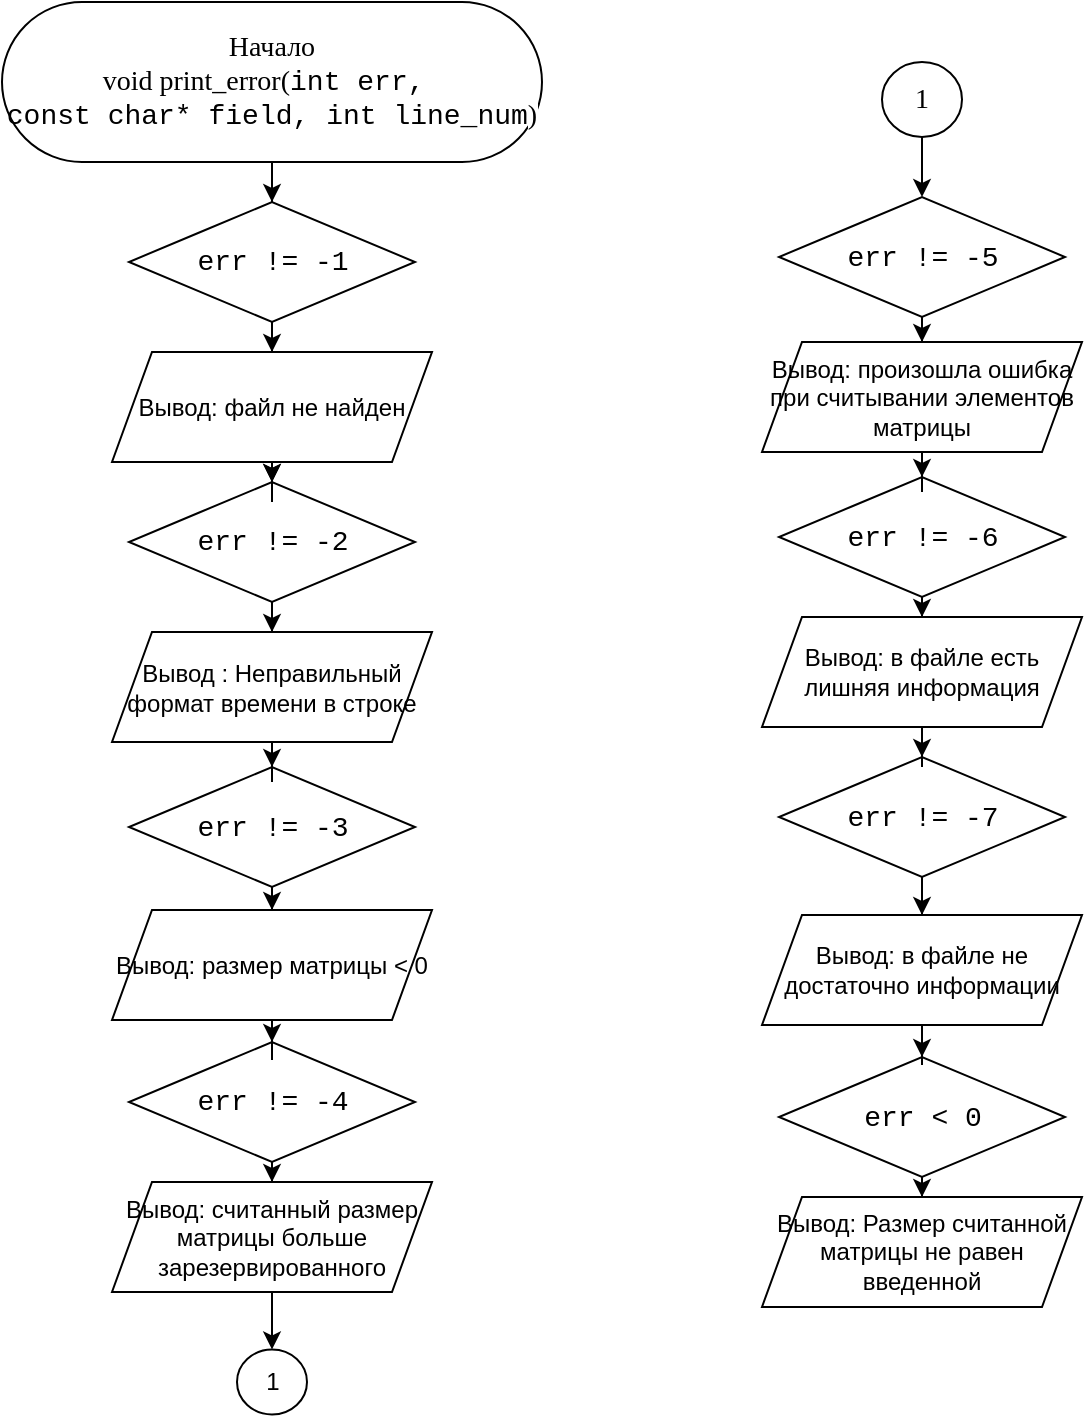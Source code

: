 <mxfile version="27.0.6">
  <diagram name="Страница — 1" id="49l8CZxV3Xv4czewr5SG">
    <mxGraphModel dx="-1286" dy="795" grid="1" gridSize="10" guides="1" tooltips="1" connect="1" arrows="1" fold="1" page="1" pageScale="1" pageWidth="827" pageHeight="1169" math="0" shadow="0">
      <root>
        <mxCell id="0" />
        <mxCell id="1" parent="0" />
        <mxCell id="gUxfaNmRcvNz3cCwNIGn-1" style="edgeStyle=orthogonalEdgeStyle;rounded=0;orthogonalLoop=1;jettySize=auto;html=1;" parent="1" source="gUxfaNmRcvNz3cCwNIGn-2" target="gUxfaNmRcvNz3cCwNIGn-5" edge="1">
          <mxGeometry relative="1" as="geometry" />
        </mxCell>
        <mxCell id="gUxfaNmRcvNz3cCwNIGn-2" value="&lt;font style=&quot;color: rgb(0, 0, 0); background-color: light-dark(#ffffff, var(--ge-dark-color, #121212));&quot;&gt;Начало&lt;/font&gt;&lt;div&gt;&lt;font&gt;&lt;font style=&quot;color: rgb(0, 0, 0);&quot;&gt;void print_error(&lt;/font&gt;&lt;span&gt;&lt;font style=&quot;color: rgb(0, 0, 0);&quot;&gt;&lt;span style=&quot;font-family: Consolas, &amp;quot;Courier New&amp;quot;, monospace; white-space: pre;&quot;&gt;int&lt;/span&gt;&lt;span style=&quot;font-family: Consolas, &amp;quot;Courier New&amp;quot;, monospace; white-space: pre;&quot;&gt; &lt;/span&gt;&lt;span style=&quot;font-family: Consolas, &amp;quot;Courier New&amp;quot;, monospace; white-space: pre;&quot;&gt;err&lt;/span&gt;&lt;span style=&quot;font-family: Consolas, &amp;quot;Courier New&amp;quot;, monospace; white-space: pre;&quot;&gt;, &lt;/span&gt;&lt;/font&gt;&lt;/span&gt;&lt;/font&gt;&lt;/div&gt;&lt;div&gt;&lt;font&gt;&lt;span&gt;&lt;font style=&quot;color: rgb(0, 0, 0);&quot;&gt;&lt;span style=&quot;font-family: Consolas, &amp;quot;Courier New&amp;quot;, monospace; white-space: pre;&quot;&gt;const&lt;/span&gt;&lt;span style=&quot;font-family: Consolas, &amp;quot;Courier New&amp;quot;, monospace; white-space: pre;&quot;&gt; &lt;/span&gt;&lt;span style=&quot;font-family: Consolas, &amp;quot;Courier New&amp;quot;, monospace; white-space: pre;&quot;&gt;char*&lt;/span&gt;&lt;span style=&quot;font-family: Consolas, &amp;quot;Courier New&amp;quot;, monospace; white-space: pre;&quot;&gt; &lt;/span&gt;&lt;span style=&quot;font-family: Consolas, &amp;quot;Courier New&amp;quot;, monospace; white-space: pre;&quot;&gt;field&lt;/span&gt;&lt;span style=&quot;font-family: Consolas, &amp;quot;Courier New&amp;quot;, monospace; white-space: pre;&quot;&gt;, &lt;/span&gt;&lt;span style=&quot;font-family: Consolas, &amp;quot;Courier New&amp;quot;, monospace; white-space: pre;&quot;&gt;int&lt;/span&gt;&lt;span style=&quot;font-family: Consolas, &amp;quot;Courier New&amp;quot;, monospace; white-space: pre;&quot;&gt; &lt;/span&gt;&lt;span style=&quot;font-family: Consolas, &amp;quot;Courier New&amp;quot;, monospace; white-space: pre;&quot;&gt;line_num&lt;/span&gt;&lt;/font&gt;&lt;/span&gt;&lt;/font&gt;&lt;span style=&quot;background-color: light-dark(#ffffff, var(--ge-dark-color, #121212)); color: light-dark(rgb(0, 0, 0), rgb(237, 237, 237));&quot;&gt;)&lt;/span&gt;&lt;/div&gt;" style="rounded=1;whiteSpace=wrap;html=1;arcSize=50;fontFamily=Consolas;fontSize=14;" parent="1" vertex="1">
          <mxGeometry x="2730" y="80" width="270" height="80" as="geometry" />
        </mxCell>
        <mxCell id="gUxfaNmRcvNz3cCwNIGn-3" style="edgeStyle=orthogonalEdgeStyle;rounded=0;orthogonalLoop=1;jettySize=auto;html=1;" parent="1" source="gUxfaNmRcvNz3cCwNIGn-5" target="gUxfaNmRcvNz3cCwNIGn-22" edge="1">
          <mxGeometry relative="1" as="geometry" />
        </mxCell>
        <mxCell id="gUxfaNmRcvNz3cCwNIGn-4" style="edgeStyle=orthogonalEdgeStyle;rounded=0;orthogonalLoop=1;jettySize=auto;html=1;" parent="1" source="gUxfaNmRcvNz3cCwNIGn-5" edge="1">
          <mxGeometry relative="1" as="geometry">
            <mxPoint x="2865" y="320" as="targetPoint" />
          </mxGeometry>
        </mxCell>
        <mxCell id="gUxfaNmRcvNz3cCwNIGn-5" value="&lt;div style=&quot;font-family: Consolas, &amp;quot;Courier New&amp;quot;, monospace; line-height: 19px; white-space: pre;&quot;&gt;&lt;div style=&quot;line-height: 19px;&quot;&gt;&lt;div style=&quot;line-height: 19px;&quot;&gt;&lt;font style=&quot;color: rgb(0, 0, 0);&quot;&gt;err != -1&lt;/font&gt;&lt;/div&gt;&lt;/div&gt;&lt;/div&gt;" style="rhombus;whiteSpace=wrap;html=1;rounded=1;strokeColor=default;align=center;verticalAlign=middle;arcSize=0;fontFamily=Consolas;fontSize=14;fontColor=default;fillColor=default;" parent="1" vertex="1">
          <mxGeometry x="2793.5" y="180" width="143" height="60" as="geometry" />
        </mxCell>
        <mxCell id="gUxfaNmRcvNz3cCwNIGn-6" style="edgeStyle=orthogonalEdgeStyle;rounded=0;orthogonalLoop=1;jettySize=auto;html=1;" parent="1" source="gUxfaNmRcvNz3cCwNIGn-7" target="gUxfaNmRcvNz3cCwNIGn-24" edge="1">
          <mxGeometry relative="1" as="geometry" />
        </mxCell>
        <mxCell id="gUxfaNmRcvNz3cCwNIGn-7" value="&lt;div style=&quot;font-family: Consolas, &amp;quot;Courier New&amp;quot;, monospace; line-height: 19px; white-space: pre;&quot;&gt;&lt;div style=&quot;line-height: 19px;&quot;&gt;&lt;div style=&quot;line-height: 19px;&quot;&gt;&lt;font style=&quot;color: rgb(0, 0, 0);&quot;&gt;err != -2&lt;/font&gt;&lt;/div&gt;&lt;/div&gt;&lt;/div&gt;" style="rhombus;whiteSpace=wrap;html=1;rounded=1;strokeColor=default;align=center;verticalAlign=middle;arcSize=0;fontFamily=Consolas;fontSize=14;fontColor=default;fillColor=default;" parent="1" vertex="1">
          <mxGeometry x="2793.5" y="320" width="143" height="60" as="geometry" />
        </mxCell>
        <mxCell id="gUxfaNmRcvNz3cCwNIGn-8" style="edgeStyle=orthogonalEdgeStyle;rounded=0;orthogonalLoop=1;jettySize=auto;html=1;" parent="1" source="gUxfaNmRcvNz3cCwNIGn-9" target="gUxfaNmRcvNz3cCwNIGn-28" edge="1">
          <mxGeometry relative="1" as="geometry" />
        </mxCell>
        <mxCell id="gUxfaNmRcvNz3cCwNIGn-9" value="&lt;div style=&quot;font-family: Consolas, &amp;quot;Courier New&amp;quot;, monospace; line-height: 19px; white-space: pre;&quot;&gt;&lt;div style=&quot;line-height: 19px;&quot;&gt;&lt;div style=&quot;line-height: 19px;&quot;&gt;&lt;font style=&quot;color: rgb(0, 0, 0);&quot;&gt;err != -4&lt;/font&gt;&lt;/div&gt;&lt;/div&gt;&lt;/div&gt;" style="rhombus;whiteSpace=wrap;html=1;rounded=1;strokeColor=default;align=center;verticalAlign=middle;arcSize=0;fontFamily=Consolas;fontSize=14;fontColor=default;fillColor=default;" parent="1" vertex="1">
          <mxGeometry x="2793.5" y="600" width="143" height="60" as="geometry" />
        </mxCell>
        <mxCell id="gUxfaNmRcvNz3cCwNIGn-10" value="" style="edgeStyle=orthogonalEdgeStyle;rounded=0;orthogonalLoop=1;jettySize=auto;html=1;endArrow=none;startFill=1;startArrow=classic;" parent="1" source="gUxfaNmRcvNz3cCwNIGn-12" target="gUxfaNmRcvNz3cCwNIGn-36" edge="1">
          <mxGeometry relative="1" as="geometry" />
        </mxCell>
        <mxCell id="gUxfaNmRcvNz3cCwNIGn-11" value="" style="edgeStyle=orthogonalEdgeStyle;rounded=0;orthogonalLoop=1;jettySize=auto;html=1;" parent="1" source="gUxfaNmRcvNz3cCwNIGn-12" target="gUxfaNmRcvNz3cCwNIGn-30" edge="1">
          <mxGeometry relative="1" as="geometry" />
        </mxCell>
        <mxCell id="gUxfaNmRcvNz3cCwNIGn-12" value="&lt;div style=&quot;font-family: Consolas, &amp;quot;Courier New&amp;quot;, monospace; line-height: 19px; white-space: pre;&quot;&gt;&lt;div style=&quot;line-height: 19px;&quot;&gt;&lt;div style=&quot;line-height: 19px;&quot;&gt;&lt;font style=&quot;color: rgb(0, 0, 0);&quot;&gt;err != -5&lt;/font&gt;&lt;/div&gt;&lt;/div&gt;&lt;/div&gt;" style="rhombus;whiteSpace=wrap;html=1;rounded=1;strokeColor=default;align=center;verticalAlign=middle;arcSize=0;fontFamily=Consolas;fontSize=14;fontColor=default;fillColor=default;" parent="1" vertex="1">
          <mxGeometry x="3118.5" y="177.5" width="143" height="60" as="geometry" />
        </mxCell>
        <mxCell id="gUxfaNmRcvNz3cCwNIGn-13" style="edgeStyle=orthogonalEdgeStyle;rounded=0;orthogonalLoop=1;jettySize=auto;html=1;" parent="1" source="gUxfaNmRcvNz3cCwNIGn-14" target="gUxfaNmRcvNz3cCwNIGn-32" edge="1">
          <mxGeometry relative="1" as="geometry" />
        </mxCell>
        <mxCell id="gUxfaNmRcvNz3cCwNIGn-14" value="&lt;div style=&quot;font-family: Consolas, &amp;quot;Courier New&amp;quot;, monospace; line-height: 19px; white-space: pre;&quot;&gt;&lt;div style=&quot;line-height: 19px;&quot;&gt;&lt;div style=&quot;line-height: 19px;&quot;&gt;&lt;font style=&quot;color: rgb(0, 0, 0);&quot;&gt;err != -6&lt;/font&gt;&lt;/div&gt;&lt;/div&gt;&lt;/div&gt;" style="rhombus;whiteSpace=wrap;html=1;rounded=1;strokeColor=default;align=center;verticalAlign=middle;arcSize=0;fontFamily=Consolas;fontSize=14;fontColor=default;fillColor=default;" parent="1" vertex="1">
          <mxGeometry x="3118.5" y="317.5" width="143" height="60" as="geometry" />
        </mxCell>
        <mxCell id="gUxfaNmRcvNz3cCwNIGn-15" style="edgeStyle=orthogonalEdgeStyle;rounded=0;orthogonalLoop=1;jettySize=auto;html=1;" parent="1" source="gUxfaNmRcvNz3cCwNIGn-16" target="gUxfaNmRcvNz3cCwNIGn-26" edge="1">
          <mxGeometry relative="1" as="geometry" />
        </mxCell>
        <mxCell id="gUxfaNmRcvNz3cCwNIGn-16" value="&lt;div style=&quot;font-family: Consolas, &amp;quot;Courier New&amp;quot;, monospace; line-height: 19px; white-space: pre;&quot;&gt;&lt;div style=&quot;line-height: 19px;&quot;&gt;&lt;div style=&quot;line-height: 19px;&quot;&gt;&lt;font style=&quot;color: rgb(0, 0, 0);&quot;&gt;err != -3&lt;/font&gt;&lt;/div&gt;&lt;/div&gt;&lt;/div&gt;" style="rhombus;whiteSpace=wrap;html=1;rounded=1;strokeColor=default;align=center;verticalAlign=middle;arcSize=0;fontFamily=Consolas;fontSize=14;fontColor=default;fillColor=default;" parent="1" vertex="1">
          <mxGeometry x="2793.5" y="462.5" width="143" height="60" as="geometry" />
        </mxCell>
        <mxCell id="gUxfaNmRcvNz3cCwNIGn-17" value="" style="edgeStyle=orthogonalEdgeStyle;rounded=0;orthogonalLoop=1;jettySize=auto;html=1;" parent="1" source="gUxfaNmRcvNz3cCwNIGn-18" target="gUxfaNmRcvNz3cCwNIGn-34" edge="1">
          <mxGeometry relative="1" as="geometry" />
        </mxCell>
        <mxCell id="gUxfaNmRcvNz3cCwNIGn-18" value="&lt;div style=&quot;font-family: Consolas, &amp;quot;Courier New&amp;quot;, monospace; line-height: 19px; white-space: pre;&quot;&gt;&lt;div style=&quot;line-height: 19px;&quot;&gt;&lt;div style=&quot;line-height: 19px;&quot;&gt;&lt;font style=&quot;color: rgb(0, 0, 0);&quot;&gt;err != -7&lt;/font&gt;&lt;/div&gt;&lt;/div&gt;&lt;/div&gt;" style="rhombus;whiteSpace=wrap;html=1;rounded=1;strokeColor=default;align=center;verticalAlign=middle;arcSize=0;fontFamily=Consolas;fontSize=14;fontColor=default;fillColor=default;" parent="1" vertex="1">
          <mxGeometry x="3118.5" y="457.5" width="143" height="60" as="geometry" />
        </mxCell>
        <mxCell id="gUxfaNmRcvNz3cCwNIGn-19" style="edgeStyle=orthogonalEdgeStyle;rounded=0;orthogonalLoop=1;jettySize=auto;html=1;" parent="1" source="gUxfaNmRcvNz3cCwNIGn-20" target="gUxfaNmRcvNz3cCwNIGn-35" edge="1">
          <mxGeometry relative="1" as="geometry" />
        </mxCell>
        <mxCell id="gUxfaNmRcvNz3cCwNIGn-20" value="&lt;div style=&quot;font-family: Consolas, &amp;quot;Courier New&amp;quot;, monospace; line-height: 19px; white-space: pre;&quot;&gt;&lt;div style=&quot;line-height: 19px;&quot;&gt;&lt;div style=&quot;line-height: 19px;&quot;&gt;&lt;font style=&quot;color: rgb(0, 0, 0);&quot;&gt;err &amp;lt; 0&lt;/font&gt;&lt;/div&gt;&lt;/div&gt;&lt;/div&gt;" style="rhombus;whiteSpace=wrap;html=1;rounded=1;strokeColor=default;align=center;verticalAlign=middle;arcSize=0;fontFamily=Consolas;fontSize=14;fontColor=default;fillColor=default;" parent="1" vertex="1">
          <mxGeometry x="3118.5" y="607.5" width="143" height="60" as="geometry" />
        </mxCell>
        <mxCell id="gUxfaNmRcvNz3cCwNIGn-21" style="edgeStyle=orthogonalEdgeStyle;rounded=0;orthogonalLoop=1;jettySize=auto;html=1;" parent="1" source="gUxfaNmRcvNz3cCwNIGn-22" target="gUxfaNmRcvNz3cCwNIGn-7" edge="1">
          <mxGeometry relative="1" as="geometry" />
        </mxCell>
        <mxCell id="gUxfaNmRcvNz3cCwNIGn-22" value="Вывод:&amp;nbsp;файл не найден" style="shape=parallelogram;perimeter=parallelogramPerimeter;whiteSpace=wrap;html=1;fixedSize=1;" parent="1" vertex="1">
          <mxGeometry x="2785" y="255" width="160" height="55" as="geometry" />
        </mxCell>
        <mxCell id="gUxfaNmRcvNz3cCwNIGn-23" style="edgeStyle=orthogonalEdgeStyle;rounded=0;orthogonalLoop=1;jettySize=auto;html=1;" parent="1" source="gUxfaNmRcvNz3cCwNIGn-24" target="gUxfaNmRcvNz3cCwNIGn-16" edge="1">
          <mxGeometry relative="1" as="geometry" />
        </mxCell>
        <mxCell id="gUxfaNmRcvNz3cCwNIGn-24" value="Вывод : Неправильный формат времени в строке" style="shape=parallelogram;perimeter=parallelogramPerimeter;whiteSpace=wrap;html=1;fixedSize=1;" parent="1" vertex="1">
          <mxGeometry x="2785" y="395" width="160" height="55" as="geometry" />
        </mxCell>
        <mxCell id="gUxfaNmRcvNz3cCwNIGn-25" style="edgeStyle=orthogonalEdgeStyle;rounded=0;orthogonalLoop=1;jettySize=auto;html=1;" parent="1" source="gUxfaNmRcvNz3cCwNIGn-26" target="gUxfaNmRcvNz3cCwNIGn-9" edge="1">
          <mxGeometry relative="1" as="geometry" />
        </mxCell>
        <mxCell id="gUxfaNmRcvNz3cCwNIGn-26" value="Вывод: размер матрицы &amp;lt; 0" style="shape=parallelogram;perimeter=parallelogramPerimeter;whiteSpace=wrap;html=1;fixedSize=1;" parent="1" vertex="1">
          <mxGeometry x="2785" y="534" width="160" height="55" as="geometry" />
        </mxCell>
        <mxCell id="gUxfaNmRcvNz3cCwNIGn-27" value="" style="edgeStyle=orthogonalEdgeStyle;rounded=0;orthogonalLoop=1;jettySize=auto;html=1;" parent="1" source="gUxfaNmRcvNz3cCwNIGn-28" target="gUxfaNmRcvNz3cCwNIGn-37" edge="1">
          <mxGeometry relative="1" as="geometry" />
        </mxCell>
        <mxCell id="gUxfaNmRcvNz3cCwNIGn-28" value="Вывод: считанный&amp;nbsp;размер матрицы больше зарезервированного" style="shape=parallelogram;perimeter=parallelogramPerimeter;whiteSpace=wrap;html=1;fixedSize=1;" parent="1" vertex="1">
          <mxGeometry x="2785" y="670" width="160" height="55" as="geometry" />
        </mxCell>
        <mxCell id="gUxfaNmRcvNz3cCwNIGn-29" style="edgeStyle=orthogonalEdgeStyle;rounded=0;orthogonalLoop=1;jettySize=auto;html=1;" parent="1" source="gUxfaNmRcvNz3cCwNIGn-30" target="gUxfaNmRcvNz3cCwNIGn-14" edge="1">
          <mxGeometry relative="1" as="geometry" />
        </mxCell>
        <mxCell id="gUxfaNmRcvNz3cCwNIGn-30" value="Вывод: произошла ошибка при считывании элементов матрицы" style="shape=parallelogram;perimeter=parallelogramPerimeter;whiteSpace=wrap;html=1;fixedSize=1;" parent="1" vertex="1">
          <mxGeometry x="3110" y="250" width="160" height="55" as="geometry" />
        </mxCell>
        <mxCell id="gUxfaNmRcvNz3cCwNIGn-31" style="edgeStyle=orthogonalEdgeStyle;rounded=0;orthogonalLoop=1;jettySize=auto;html=1;" parent="1" source="gUxfaNmRcvNz3cCwNIGn-32" target="gUxfaNmRcvNz3cCwNIGn-18" edge="1">
          <mxGeometry relative="1" as="geometry" />
        </mxCell>
        <mxCell id="gUxfaNmRcvNz3cCwNIGn-32" value="Вывод: в файле есть лишняя информация" style="shape=parallelogram;perimeter=parallelogramPerimeter;whiteSpace=wrap;html=1;fixedSize=1;" parent="1" vertex="1">
          <mxGeometry x="3110" y="387.5" width="160" height="55" as="geometry" />
        </mxCell>
        <mxCell id="gUxfaNmRcvNz3cCwNIGn-33" style="edgeStyle=orthogonalEdgeStyle;rounded=0;orthogonalLoop=1;jettySize=auto;html=1;" parent="1" source="gUxfaNmRcvNz3cCwNIGn-34" target="gUxfaNmRcvNz3cCwNIGn-20" edge="1">
          <mxGeometry relative="1" as="geometry" />
        </mxCell>
        <mxCell id="gUxfaNmRcvNz3cCwNIGn-34" value="Вывод: в файле не достаточно информации" style="shape=parallelogram;perimeter=parallelogramPerimeter;whiteSpace=wrap;html=1;fixedSize=1;" parent="1" vertex="1">
          <mxGeometry x="3110" y="536.5" width="160" height="55" as="geometry" />
        </mxCell>
        <mxCell id="gUxfaNmRcvNz3cCwNIGn-35" value="Вывод: Размер считанной матрицы не равен введенной" style="shape=parallelogram;perimeter=parallelogramPerimeter;whiteSpace=wrap;html=1;fixedSize=1;" parent="1" vertex="1">
          <mxGeometry x="3110" y="677.5" width="160" height="55" as="geometry" />
        </mxCell>
        <mxCell id="gUxfaNmRcvNz3cCwNIGn-36" value="1" style="ellipse;whiteSpace=wrap;html=1;fontSize=14;fontFamily=Consolas;rounded=1;arcSize=0;" parent="1" vertex="1">
          <mxGeometry x="3170" y="110" width="40" height="37.5" as="geometry" />
        </mxCell>
        <mxCell id="gUxfaNmRcvNz3cCwNIGn-37" value="1" style="ellipse;whiteSpace=wrap;html=1;" parent="1" vertex="1">
          <mxGeometry x="2847.5" y="753.75" width="35" height="32.5" as="geometry" />
        </mxCell>
      </root>
    </mxGraphModel>
  </diagram>
</mxfile>
